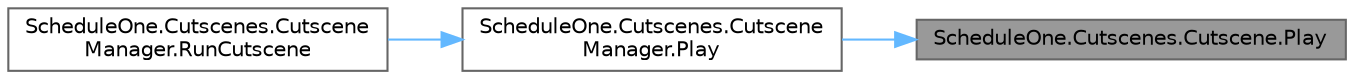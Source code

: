 digraph "ScheduleOne.Cutscenes.Cutscene.Play"
{
 // LATEX_PDF_SIZE
  bgcolor="transparent";
  edge [fontname=Helvetica,fontsize=10,labelfontname=Helvetica,labelfontsize=10];
  node [fontname=Helvetica,fontsize=10,shape=box,height=0.2,width=0.4];
  rankdir="RL";
  Node1 [id="Node000001",label="ScheduleOne.Cutscenes.Cutscene.Play",height=0.2,width=0.4,color="gray40", fillcolor="grey60", style="filled", fontcolor="black",tooltip=" "];
  Node1 -> Node2 [id="edge1_Node000001_Node000002",dir="back",color="steelblue1",style="solid",tooltip=" "];
  Node2 [id="Node000002",label="ScheduleOne.Cutscenes.Cutscene\lManager.Play",height=0.2,width=0.4,color="grey40", fillcolor="white", style="filled",URL="$class_schedule_one_1_1_cutscenes_1_1_cutscene_manager.html#a1fe05c9cb8f815917bd7ce95091c1b9d",tooltip=" "];
  Node2 -> Node3 [id="edge2_Node000002_Node000003",dir="back",color="steelblue1",style="solid",tooltip=" "];
  Node3 [id="Node000003",label="ScheduleOne.Cutscenes.Cutscene\lManager.RunCutscene",height=0.2,width=0.4,color="grey40", fillcolor="white", style="filled",URL="$class_schedule_one_1_1_cutscenes_1_1_cutscene_manager.html#a20e3013361a670476584f2661ad2a1fc",tooltip=" "];
}
